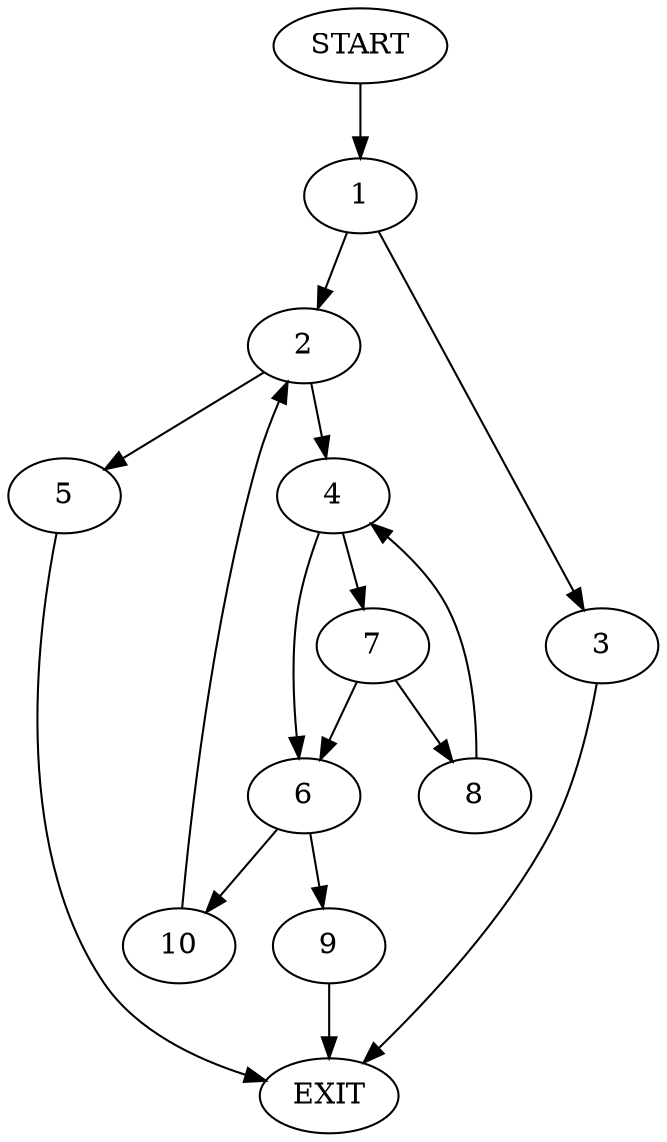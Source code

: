 digraph {
0 [label="START"]
11 [label="EXIT"]
0 -> 1
1 -> 2
1 -> 3
3 -> 11
2 -> 4
2 -> 5
4 -> 6
4 -> 7
5 -> 11
7 -> 6
7 -> 8
6 -> 9
6 -> 10
8 -> 4
9 -> 11
10 -> 2
}
